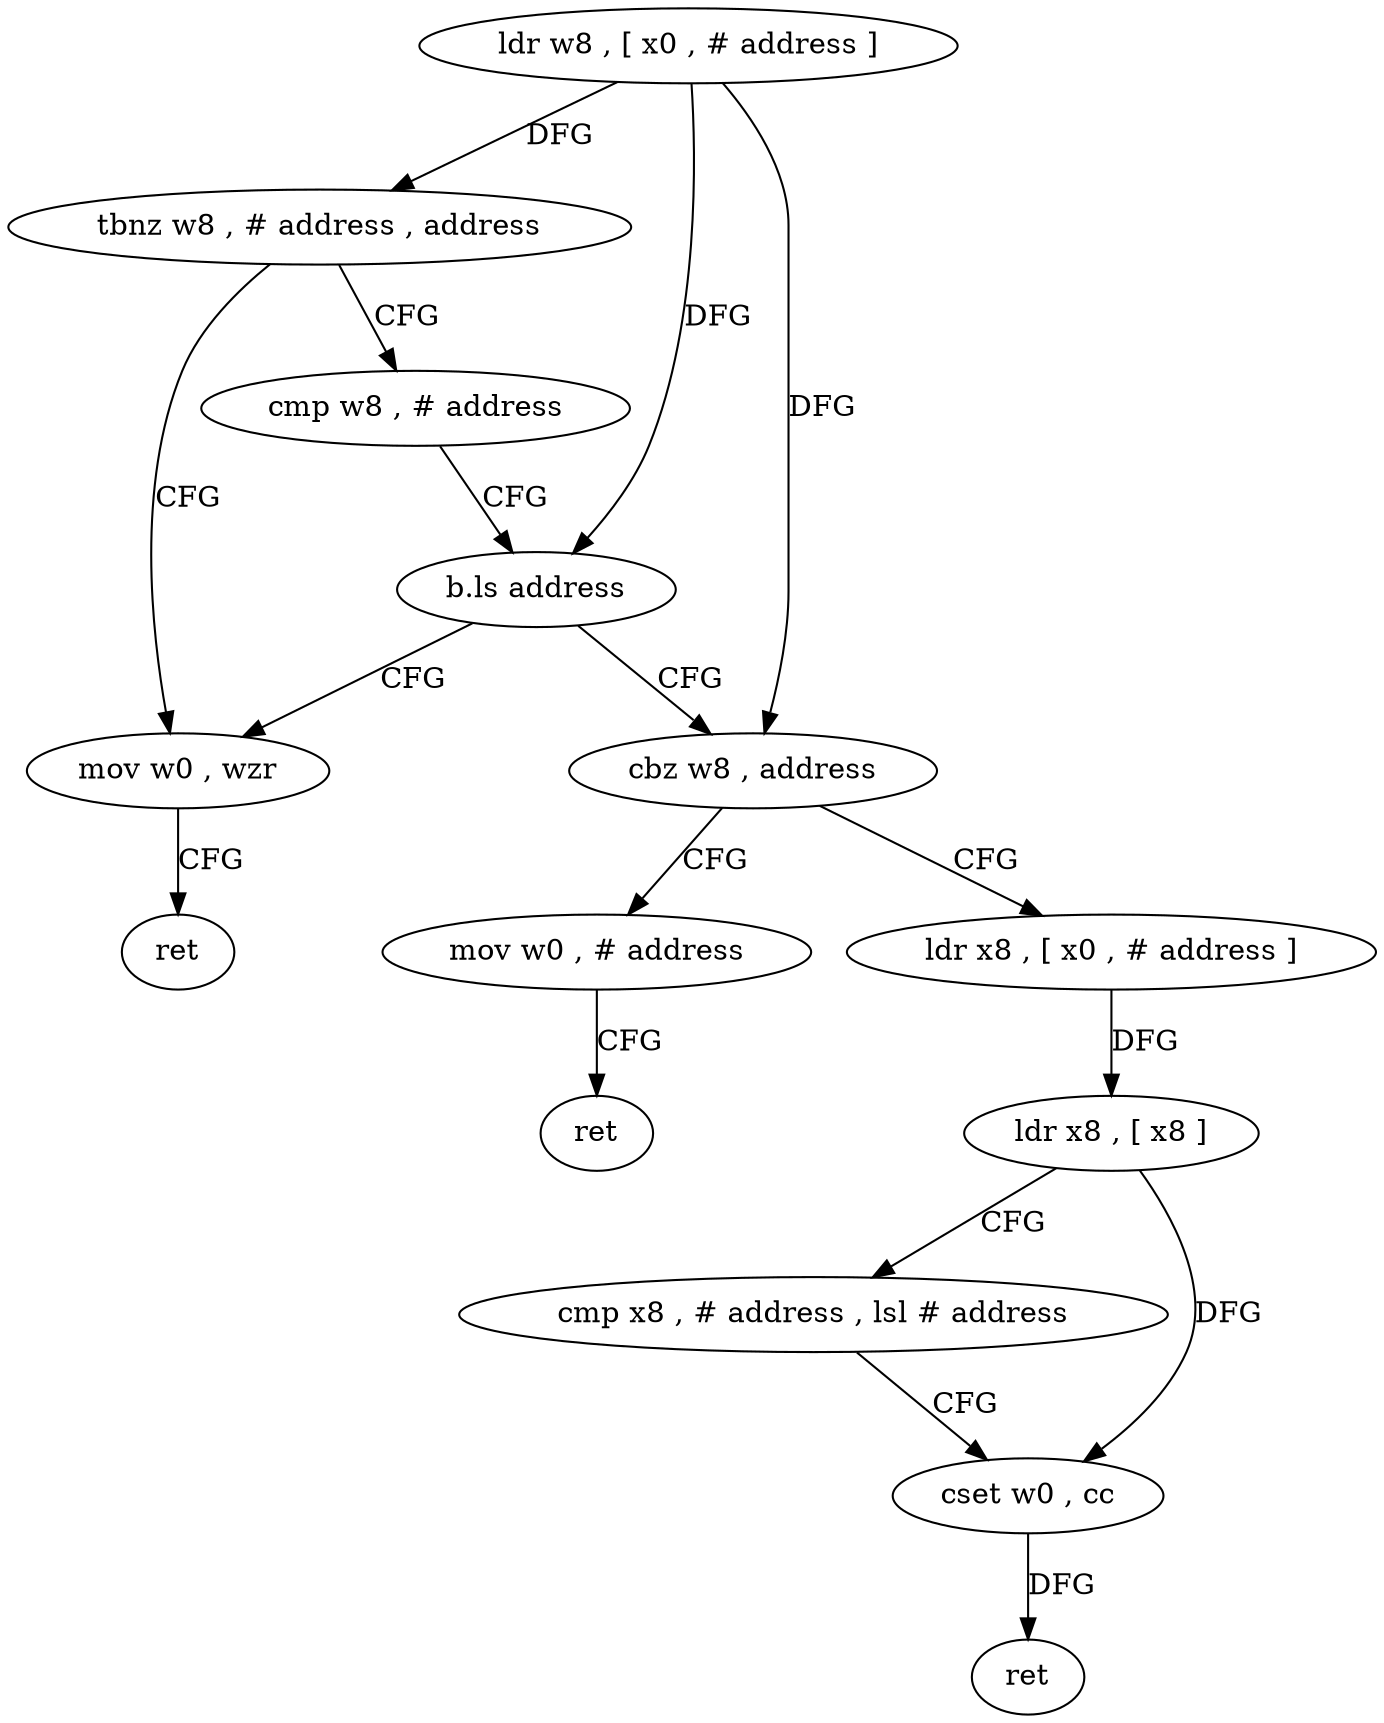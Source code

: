 digraph "func" {
"4228152" [label = "ldr w8 , [ x0 , # address ]" ]
"4228156" [label = "tbnz w8 , # address , address" ]
"4228168" [label = "mov w0 , wzr" ]
"4228160" [label = "cmp w8 , # address" ]
"4228172" [label = "ret" ]
"4228164" [label = "b.ls address" ]
"4228176" [label = "cbz w8 , address" ]
"4228200" [label = "mov w0 , # address" ]
"4228180" [label = "ldr x8 , [ x0 , # address ]" ]
"4228204" [label = "ret" ]
"4228184" [label = "ldr x8 , [ x8 ]" ]
"4228188" [label = "cmp x8 , # address , lsl # address" ]
"4228192" [label = "cset w0 , cc" ]
"4228196" [label = "ret" ]
"4228152" -> "4228156" [ label = "DFG" ]
"4228152" -> "4228164" [ label = "DFG" ]
"4228152" -> "4228176" [ label = "DFG" ]
"4228156" -> "4228168" [ label = "CFG" ]
"4228156" -> "4228160" [ label = "CFG" ]
"4228168" -> "4228172" [ label = "CFG" ]
"4228160" -> "4228164" [ label = "CFG" ]
"4228164" -> "4228176" [ label = "CFG" ]
"4228164" -> "4228168" [ label = "CFG" ]
"4228176" -> "4228200" [ label = "CFG" ]
"4228176" -> "4228180" [ label = "CFG" ]
"4228200" -> "4228204" [ label = "CFG" ]
"4228180" -> "4228184" [ label = "DFG" ]
"4228184" -> "4228188" [ label = "CFG" ]
"4228184" -> "4228192" [ label = "DFG" ]
"4228188" -> "4228192" [ label = "CFG" ]
"4228192" -> "4228196" [ label = "DFG" ]
}
